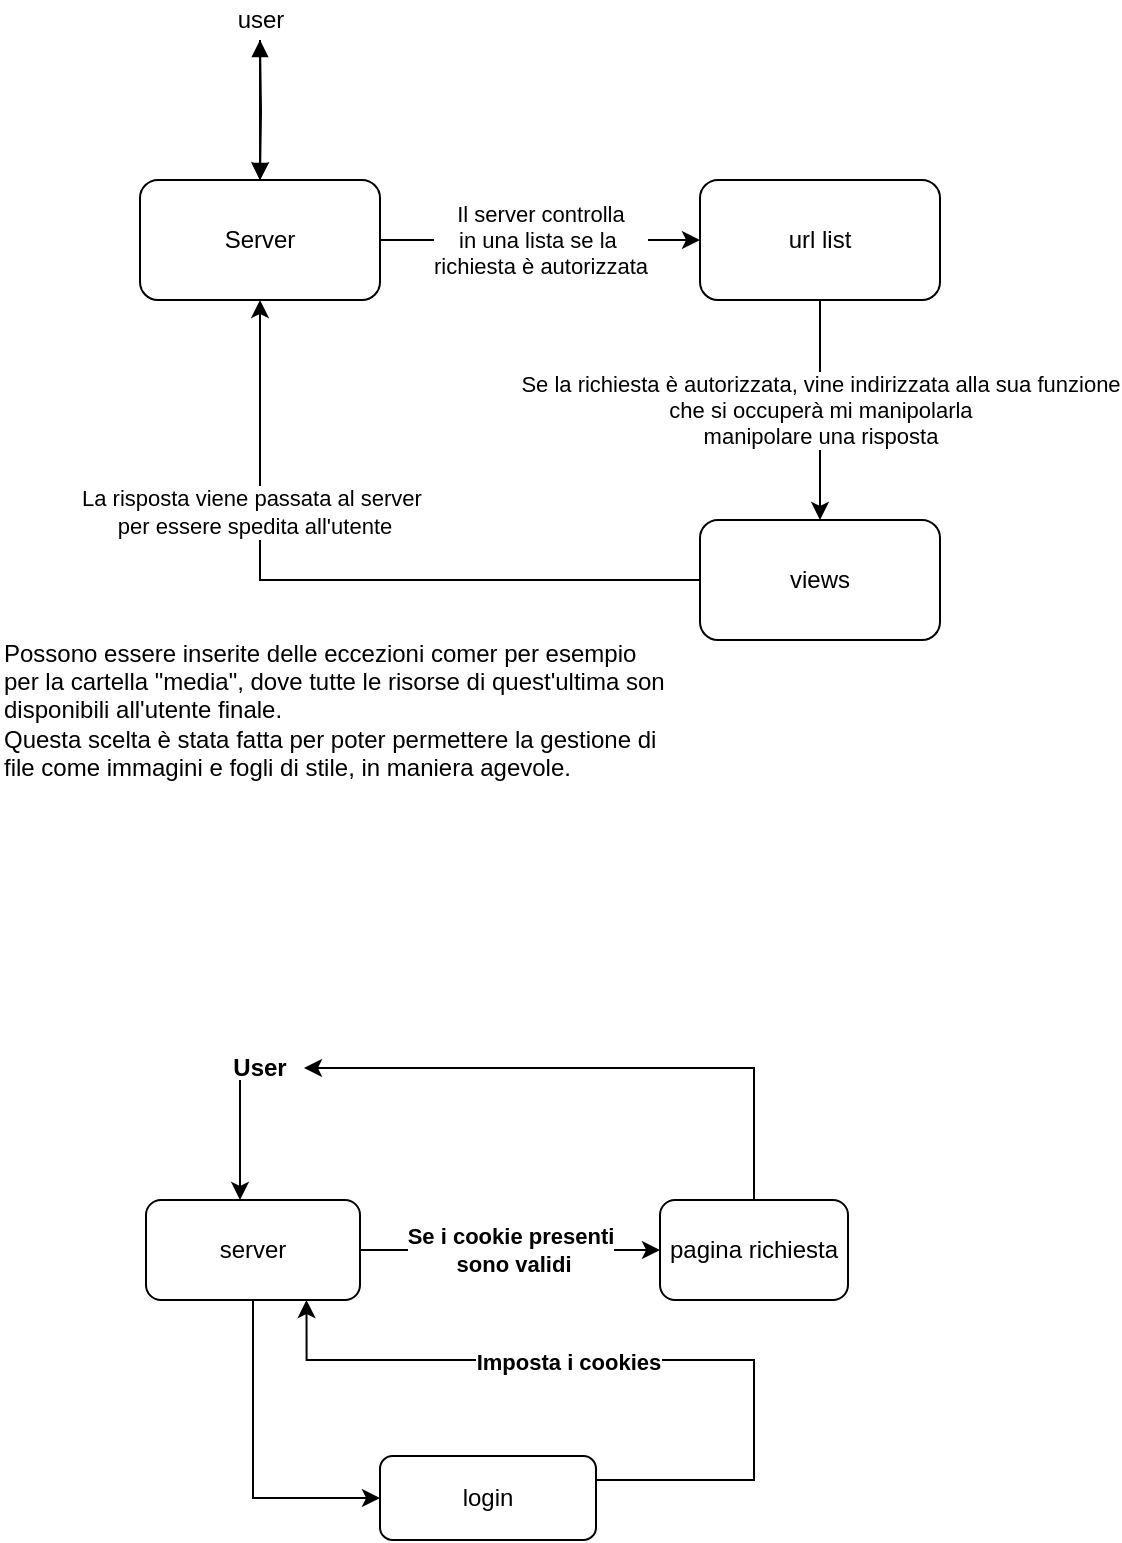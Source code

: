 <mxfile version="14.6.11" type="github">
  <diagram id="9olOWW9HGFkc3aJlIb55" name="Page-1">
    <mxGraphModel dx="788" dy="514" grid="0" gridSize="10" guides="1" tooltips="1" connect="1" arrows="1" fold="1" page="1" pageScale="1" pageWidth="827" pageHeight="1169" math="0" shadow="0">
      <root>
        <mxCell id="0" />
        <mxCell id="1" parent="0" />
        <mxCell id="UcMJFOnMUl_5PHKulcHE-5" style="edgeStyle=orthogonalEdgeStyle;rounded=0;orthogonalLoop=1;jettySize=auto;html=1;" parent="1" target="UcMJFOnMUl_5PHKulcHE-1" edge="1">
          <mxGeometry relative="1" as="geometry">
            <mxPoint x="180" y="230" as="sourcePoint" />
          </mxGeometry>
        </mxCell>
        <mxCell id="UcMJFOnMUl_5PHKulcHE-7" value="Il server controlla&lt;br&gt;in una lista se la&amp;nbsp;&lt;br&gt;richiesta è autorizzata" style="edgeStyle=orthogonalEdgeStyle;rounded=0;orthogonalLoop=1;jettySize=auto;html=1;" parent="1" source="UcMJFOnMUl_5PHKulcHE-1" target="UcMJFOnMUl_5PHKulcHE-2" edge="1">
          <mxGeometry relative="1" as="geometry" />
        </mxCell>
        <mxCell id="UcMJFOnMUl_5PHKulcHE-1" value="Server" style="rounded=1;whiteSpace=wrap;html=1;" parent="1" vertex="1">
          <mxGeometry x="120" y="300" width="120" height="60" as="geometry" />
        </mxCell>
        <mxCell id="UcMJFOnMUl_5PHKulcHE-8" value="Se la richiesta è autorizzata, vine indirizzata alla sua funzione&lt;br&gt;che si occuperà mi manipolarla&lt;br&gt;manipolare una risposta" style="edgeStyle=orthogonalEdgeStyle;rounded=0;orthogonalLoop=1;jettySize=auto;html=1;entryX=0.5;entryY=0;entryDx=0;entryDy=0;" parent="1" source="UcMJFOnMUl_5PHKulcHE-2" target="UcMJFOnMUl_5PHKulcHE-3" edge="1">
          <mxGeometry relative="1" as="geometry" />
        </mxCell>
        <mxCell id="UcMJFOnMUl_5PHKulcHE-2" value="url list" style="rounded=1;whiteSpace=wrap;html=1;" parent="1" vertex="1">
          <mxGeometry x="400" y="300" width="120" height="60" as="geometry" />
        </mxCell>
        <mxCell id="UcMJFOnMUl_5PHKulcHE-9" style="edgeStyle=orthogonalEdgeStyle;rounded=0;orthogonalLoop=1;jettySize=auto;html=1;entryX=0.5;entryY=1;entryDx=0;entryDy=0;" parent="1" source="UcMJFOnMUl_5PHKulcHE-3" target="UcMJFOnMUl_5PHKulcHE-1" edge="1">
          <mxGeometry relative="1" as="geometry" />
        </mxCell>
        <mxCell id="UcMJFOnMUl_5PHKulcHE-10" value="La risposta viene passata al server&amp;nbsp;&lt;br&gt;per essere spedita all&#39;utente" style="edgeLabel;html=1;align=center;verticalAlign=middle;resizable=0;points=[];" parent="UcMJFOnMUl_5PHKulcHE-9" vertex="1" connectable="0">
          <mxGeometry x="0.411" y="3" relative="1" as="geometry">
            <mxPoint as="offset" />
          </mxGeometry>
        </mxCell>
        <mxCell id="UcMJFOnMUl_5PHKulcHE-3" value="views" style="rounded=1;whiteSpace=wrap;html=1;" parent="1" vertex="1">
          <mxGeometry x="400" y="470" width="120" height="60" as="geometry" />
        </mxCell>
        <mxCell id="UcMJFOnMUl_5PHKulcHE-12" value="" style="edgeStyle=orthogonalEdgeStyle;rounded=0;orthogonalLoop=1;jettySize=auto;html=1;startArrow=block;startFill=1;endArrow=block;endFill=1;" parent="1" source="UcMJFOnMUl_5PHKulcHE-6" target="UcMJFOnMUl_5PHKulcHE-1" edge="1">
          <mxGeometry relative="1" as="geometry" />
        </mxCell>
        <mxCell id="UcMJFOnMUl_5PHKulcHE-6" value="user" style="text;html=1;align=center;verticalAlign=middle;resizable=0;points=[];autosize=1;strokeColor=none;" parent="1" vertex="1">
          <mxGeometry x="160" y="210" width="40" height="20" as="geometry" />
        </mxCell>
        <mxCell id="UcMJFOnMUl_5PHKulcHE-11" value="Possono essere inserite delle eccezioni comer per esempio per la cartella &quot;media&quot;, dove tutte le risorse di quest&#39;ultima son disponibili all&#39;utente finale.&lt;br&gt;&lt;div&gt;Questa scelta è stata fatta per poter permettere la gestione di file come immagini e fogli di stile, in maniera agevole.&lt;/div&gt;" style="text;html=1;strokeColor=none;fillColor=none;align=left;verticalAlign=middle;whiteSpace=wrap;rounded=0;" parent="1" vertex="1">
          <mxGeometry x="50" y="490" width="335" height="150" as="geometry" />
        </mxCell>
        <mxCell id="RU8ekNbUCsWSQPBlVHkL-3" style="edgeStyle=orthogonalEdgeStyle;rounded=0;orthogonalLoop=1;jettySize=auto;html=1;startArrow=classic;startFill=1;endArrow=none;endFill=0;" edge="1" parent="1" source="RU8ekNbUCsWSQPBlVHkL-1">
          <mxGeometry relative="1" as="geometry">
            <mxPoint x="170" y="769" as="targetPoint" />
            <Array as="points">
              <mxPoint x="170" y="750" />
              <mxPoint x="170" y="750" />
            </Array>
          </mxGeometry>
        </mxCell>
        <mxCell id="RU8ekNbUCsWSQPBlVHkL-6" value="&lt;b&gt;Se i cookie presenti&lt;br&gt;&amp;nbsp;sono validi&lt;/b&gt;" style="edgeStyle=orthogonalEdgeStyle;rounded=0;orthogonalLoop=1;jettySize=auto;html=1;" edge="1" parent="1" source="RU8ekNbUCsWSQPBlVHkL-1" target="RU8ekNbUCsWSQPBlVHkL-5">
          <mxGeometry relative="1" as="geometry" />
        </mxCell>
        <mxCell id="RU8ekNbUCsWSQPBlVHkL-1" value="server&lt;br&gt;" style="rounded=1;whiteSpace=wrap;html=1;" vertex="1" parent="1">
          <mxGeometry x="123" y="810" width="107" height="50" as="geometry" />
        </mxCell>
        <mxCell id="RU8ekNbUCsWSQPBlVHkL-4" value="&lt;b&gt;User&lt;/b&gt;" style="text;html=1;strokeColor=none;fillColor=none;align=center;verticalAlign=middle;whiteSpace=wrap;rounded=0;" vertex="1" parent="1">
          <mxGeometry x="155" y="734" width="50" height="20" as="geometry" />
        </mxCell>
        <mxCell id="RU8ekNbUCsWSQPBlVHkL-7" style="edgeStyle=orthogonalEdgeStyle;rounded=0;orthogonalLoop=1;jettySize=auto;html=1;" edge="1" parent="1" source="RU8ekNbUCsWSQPBlVHkL-5">
          <mxGeometry relative="1" as="geometry">
            <mxPoint x="202" y="744" as="targetPoint" />
            <Array as="points">
              <mxPoint x="427" y="744" />
              <mxPoint x="202" y="744" />
            </Array>
          </mxGeometry>
        </mxCell>
        <mxCell id="RU8ekNbUCsWSQPBlVHkL-5" value="pagina richiesta" style="rounded=1;whiteSpace=wrap;html=1;" vertex="1" parent="1">
          <mxGeometry x="380" y="810" width="94" height="50" as="geometry" />
        </mxCell>
        <mxCell id="RU8ekNbUCsWSQPBlVHkL-10" style="edgeStyle=orthogonalEdgeStyle;rounded=0;orthogonalLoop=1;jettySize=auto;html=1;startArrow=classic;startFill=1;endArrow=none;endFill=0;exitX=0.75;exitY=1;exitDx=0;exitDy=0;" edge="1" parent="1" source="RU8ekNbUCsWSQPBlVHkL-1" target="RU8ekNbUCsWSQPBlVHkL-8">
          <mxGeometry relative="1" as="geometry">
            <Array as="points">
              <mxPoint x="203" y="890" />
              <mxPoint x="427" y="890" />
              <mxPoint x="427" y="950" />
            </Array>
          </mxGeometry>
        </mxCell>
        <mxCell id="RU8ekNbUCsWSQPBlVHkL-11" value="&lt;b&gt;Imposta i cookies&lt;/b&gt;" style="edgeLabel;html=1;align=center;verticalAlign=middle;resizable=0;points=[];" vertex="1" connectable="0" parent="RU8ekNbUCsWSQPBlVHkL-10">
          <mxGeometry x="0.019" y="-1" relative="1" as="geometry">
            <mxPoint x="-40" as="offset" />
          </mxGeometry>
        </mxCell>
        <mxCell id="RU8ekNbUCsWSQPBlVHkL-15" style="edgeStyle=orthogonalEdgeStyle;rounded=0;orthogonalLoop=1;jettySize=auto;html=1;entryX=0.5;entryY=1;entryDx=0;entryDy=0;startArrow=classic;startFill=1;endArrow=none;endFill=0;" edge="1" parent="1" source="RU8ekNbUCsWSQPBlVHkL-8" target="RU8ekNbUCsWSQPBlVHkL-1">
          <mxGeometry relative="1" as="geometry" />
        </mxCell>
        <mxCell id="RU8ekNbUCsWSQPBlVHkL-8" value="login" style="rounded=1;whiteSpace=wrap;html=1;" vertex="1" parent="1">
          <mxGeometry x="240" y="938" width="108" height="42" as="geometry" />
        </mxCell>
      </root>
    </mxGraphModel>
  </diagram>
</mxfile>
